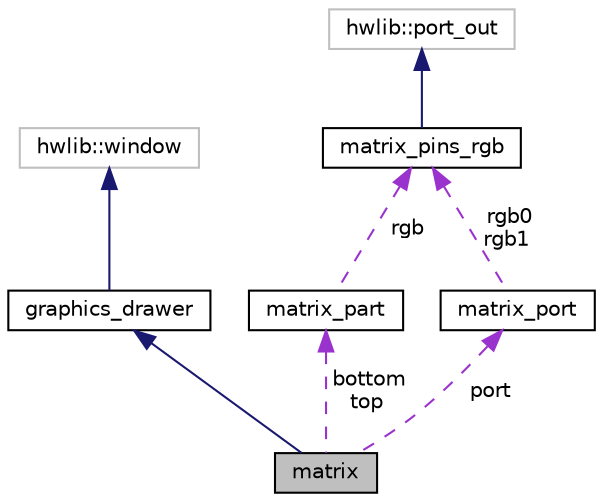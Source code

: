 digraph "matrix"
{
  edge [fontname="Helvetica",fontsize="10",labelfontname="Helvetica",labelfontsize="10"];
  node [fontname="Helvetica",fontsize="10",shape=record];
  Node3 [label="matrix",height=0.2,width=0.4,color="black", fillcolor="grey75", style="filled", fontcolor="black"];
  Node4 -> Node3 [dir="back",color="midnightblue",fontsize="10",style="solid",fontname="Helvetica"];
  Node4 [label="graphics_drawer",height=0.2,width=0.4,color="black", fillcolor="white", style="filled",URL="$classgraphics__drawer.html"];
  Node5 -> Node4 [dir="back",color="midnightblue",fontsize="10",style="solid",fontname="Helvetica"];
  Node5 [label="hwlib::window",height=0.2,width=0.4,color="grey75", fillcolor="white", style="filled"];
  Node6 -> Node3 [dir="back",color="darkorchid3",fontsize="10",style="dashed",label=" bottom\ntop" ,fontname="Helvetica"];
  Node6 [label="matrix_part",height=0.2,width=0.4,color="black", fillcolor="white", style="filled",URL="$classmatrix__part.html"];
  Node7 -> Node6 [dir="back",color="darkorchid3",fontsize="10",style="dashed",label=" rgb" ,fontname="Helvetica"];
  Node7 [label="matrix_pins_rgb",height=0.2,width=0.4,color="black", fillcolor="white", style="filled",URL="$classmatrix__pins__rgb.html"];
  Node8 -> Node7 [dir="back",color="midnightblue",fontsize="10",style="solid",fontname="Helvetica"];
  Node8 [label="hwlib::port_out",height=0.2,width=0.4,color="grey75", fillcolor="white", style="filled"];
  Node9 -> Node3 [dir="back",color="darkorchid3",fontsize="10",style="dashed",label=" port" ,fontname="Helvetica"];
  Node9 [label="matrix_port",height=0.2,width=0.4,color="black", fillcolor="white", style="filled",URL="$classmatrix__port.html"];
  Node7 -> Node9 [dir="back",color="darkorchid3",fontsize="10",style="dashed",label=" rgb0\nrgb1" ,fontname="Helvetica"];
}
